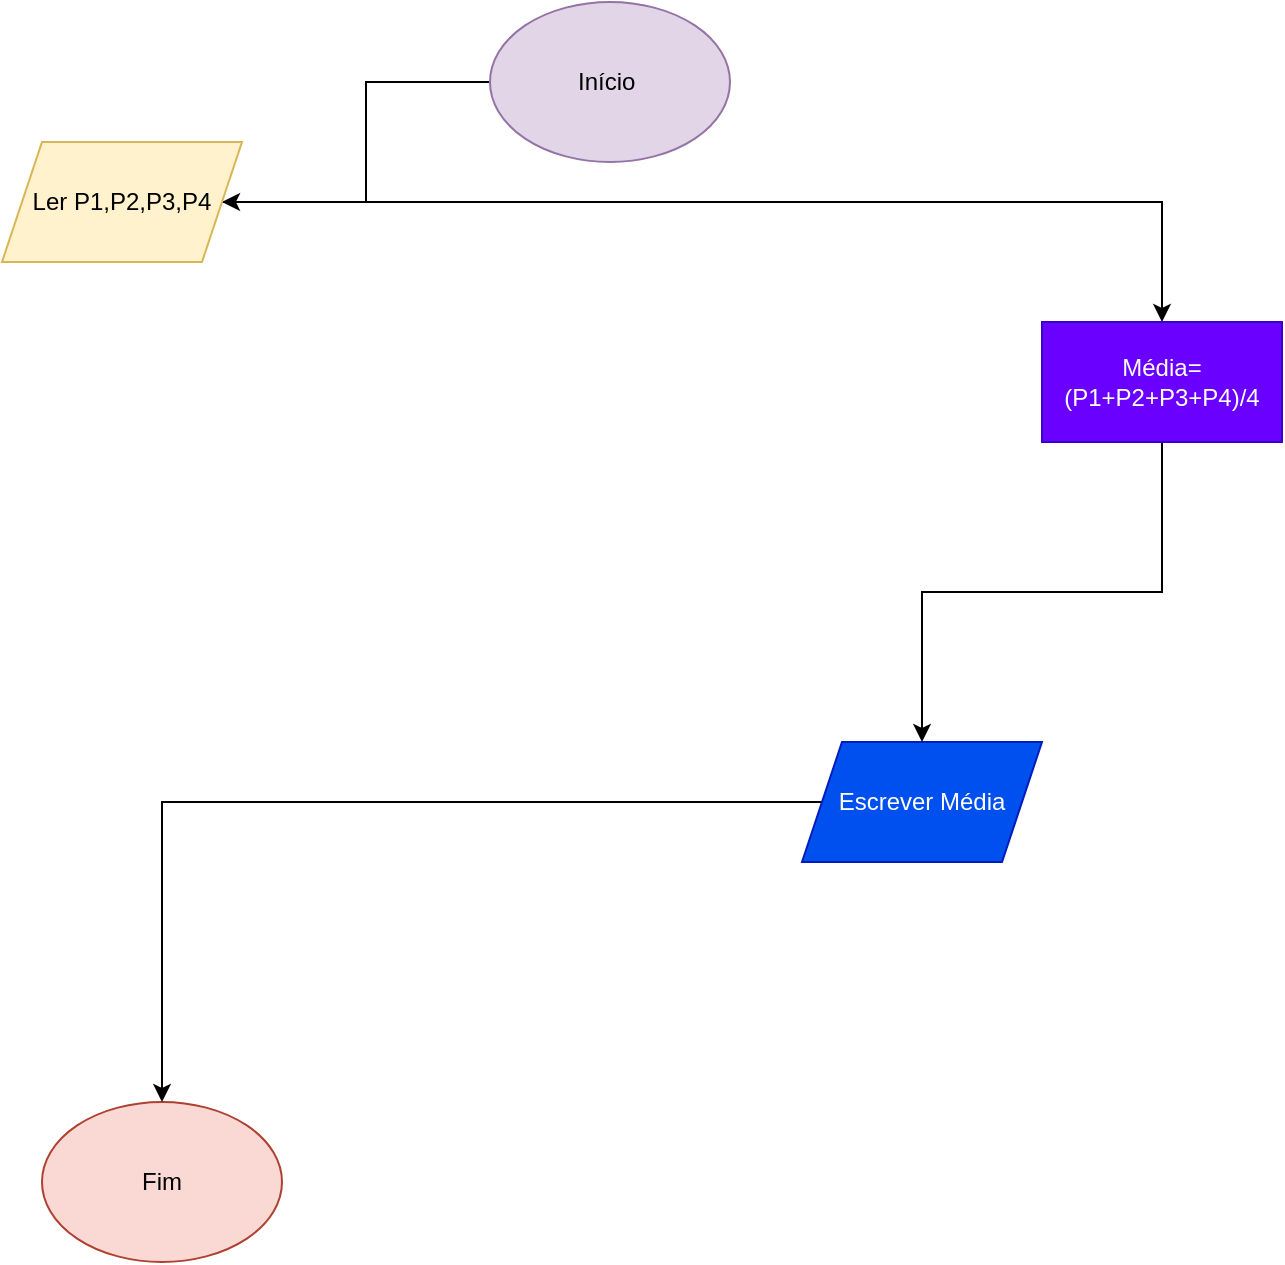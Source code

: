 <mxfile version="28.2.3">
  <diagram name="Página-1" id="eVjOA9NVYWprm9Gg8uva">
    <mxGraphModel dx="1418" dy="786" grid="1" gridSize="10" guides="1" tooltips="1" connect="1" arrows="1" fold="1" page="1" pageScale="1" pageWidth="827" pageHeight="1169" math="0" shadow="0">
      <root>
        <mxCell id="0" />
        <mxCell id="1" parent="0" />
        <mxCell id="6v0lxNewYs-4yo1k02-e-6" value="" style="edgeStyle=orthogonalEdgeStyle;rounded=0;orthogonalLoop=1;jettySize=auto;html=1;" edge="1" parent="1" source="6v0lxNewYs-4yo1k02-e-1" target="6v0lxNewYs-4yo1k02-e-3">
          <mxGeometry relative="1" as="geometry" />
        </mxCell>
        <mxCell id="6v0lxNewYs-4yo1k02-e-1" value="Início&amp;nbsp;" style="ellipse;whiteSpace=wrap;html=1;fillColor=#e1d5e7;strokeColor=#9673a6;" vertex="1" parent="1">
          <mxGeometry x="354" y="120" width="120" height="80" as="geometry" />
        </mxCell>
        <mxCell id="6v0lxNewYs-4yo1k02-e-2" value="Fim" style="ellipse;whiteSpace=wrap;html=1;fillColor=#fad9d5;strokeColor=#ae4132;" vertex="1" parent="1">
          <mxGeometry x="130" y="670" width="120" height="80" as="geometry" />
        </mxCell>
        <mxCell id="6v0lxNewYs-4yo1k02-e-7" value="" style="edgeStyle=orthogonalEdgeStyle;rounded=0;orthogonalLoop=1;jettySize=auto;html=1;" edge="1" parent="1" source="6v0lxNewYs-4yo1k02-e-3" target="6v0lxNewYs-4yo1k02-e-5">
          <mxGeometry relative="1" as="geometry" />
        </mxCell>
        <mxCell id="6v0lxNewYs-4yo1k02-e-3" value="Ler P1,P2,P3,P4" style="shape=parallelogram;perimeter=parallelogramPerimeter;whiteSpace=wrap;html=1;fixedSize=1;fillColor=#fff2cc;strokeColor=#d6b656;" vertex="1" parent="1">
          <mxGeometry x="110" y="190" width="120" height="60" as="geometry" />
        </mxCell>
        <mxCell id="6v0lxNewYs-4yo1k02-e-9" value="" style="edgeStyle=orthogonalEdgeStyle;rounded=0;orthogonalLoop=1;jettySize=auto;html=1;" edge="1" parent="1" source="6v0lxNewYs-4yo1k02-e-4" target="6v0lxNewYs-4yo1k02-e-2">
          <mxGeometry relative="1" as="geometry" />
        </mxCell>
        <mxCell id="6v0lxNewYs-4yo1k02-e-4" value="Escrever Média" style="shape=parallelogram;perimeter=parallelogramPerimeter;whiteSpace=wrap;html=1;fixedSize=1;fillColor=#0050ef;fontColor=#ffffff;strokeColor=#001DBC;" vertex="1" parent="1">
          <mxGeometry x="510" y="490" width="120" height="60" as="geometry" />
        </mxCell>
        <mxCell id="6v0lxNewYs-4yo1k02-e-8" value="" style="edgeStyle=orthogonalEdgeStyle;rounded=0;orthogonalLoop=1;jettySize=auto;html=1;" edge="1" parent="1" source="6v0lxNewYs-4yo1k02-e-5" target="6v0lxNewYs-4yo1k02-e-4">
          <mxGeometry relative="1" as="geometry" />
        </mxCell>
        <mxCell id="6v0lxNewYs-4yo1k02-e-5" value="Média=(P1+P2+P3+P4)/4" style="rounded=0;whiteSpace=wrap;html=1;fillColor=#6a00ff;fontColor=#ffffff;strokeColor=#3700CC;" vertex="1" parent="1">
          <mxGeometry x="630" y="280" width="120" height="60" as="geometry" />
        </mxCell>
      </root>
    </mxGraphModel>
  </diagram>
</mxfile>
